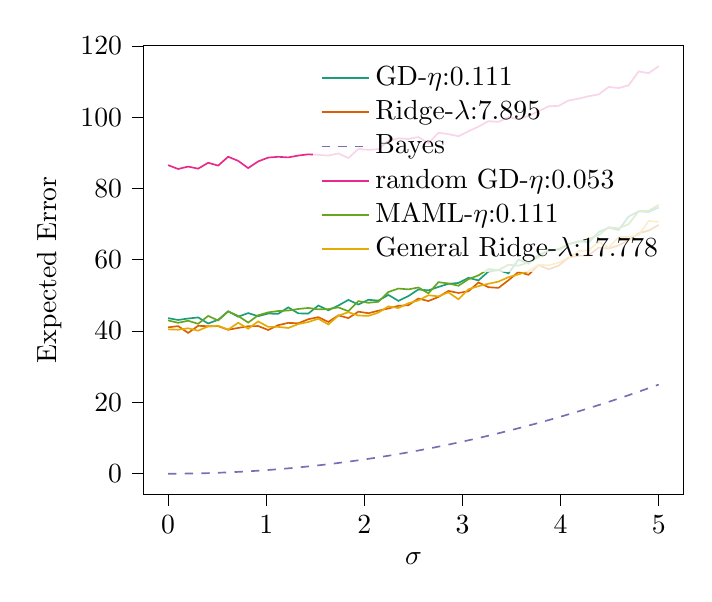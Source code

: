 % This file was created with tikzplotlib v0.10.1.
\begin{tikzpicture}

\definecolor{chocolate217952}{RGB}{217,95,2}
\definecolor{darkcyan27158119}{RGB}{27,158,119}
\definecolor{darkgray176}{RGB}{176,176,176}
\definecolor{deeppink23141138}{RGB}{231,41,138}
\definecolor{lightslategray117112179}{RGB}{117,112,179}
\definecolor{olivedrab10216630}{RGB}{102,166,30}
\definecolor{orange2301712}{RGB}{230,171,2}

\begin{axis}[
legend cell align={left},
legend style={fill opacity=0.8, draw opacity=1, text opacity=1, draw=none},
tick align=outside,
tick pos=left,
x grid style={darkgray176},
xlabel={\(\displaystyle \sigma\)},
xmin=-0.25, xmax=5.25,
xtick style={color=black},
y grid style={darkgray176},
ylabel={Expected Error},
ymin=-5.715, ymax=120.015,
ytick style={color=black}
]
\addplot [semithick, darkcyan27158119]
table {%
0 43.624
0.102 43.114
0.204 43.518
0.306 43.824
0.408 42.126
0.51 43.161
0.612 45.536
0.714 44.033
0.816 45.04
0.918 44.166
1.02 44.913
1.122 44.835
1.224 46.648
1.327 44.968
1.429 44.909
1.531 47.168
1.633 45.821
1.735 47.17
1.837 48.735
1.939 47.452
2.041 48.763
2.143 48.549
2.245 50.14
2.347 48.467
2.449 49.822
2.551 51.663
2.653 51.415
2.755 52.373
2.857 53.251
2.959 53.493
3.061 54.936
3.163 54.204
3.265 56.72
3.367 57.071
3.469 56.2
3.571 60.039
3.673 58.883
3.776 61.377
3.878 62.46
3.98 63.0
4.082 64.451
4.184 65.197
4.286 64.868
4.388 67.774
4.49 69.002
4.592 68.319
4.694 72.134
4.796 73.552
4.898 73.384
5 74.683
};
\addlegendentry{GD-$\eta$:0.111}
\addplot [semithick, chocolate217952]
table {%
0 41.04
0.102 41.392
0.204 39.483
0.306 41.471
0.408 41.364
0.51 41.377
0.612 40.364
0.714 40.882
0.816 41.354
0.918 41.407
1.02 40.301
1.122 41.656
1.224 42.295
1.327 42.182
1.429 43.325
1.531 43.902
1.633 42.557
1.735 44.398
1.837 43.641
1.939 45.438
2.041 45.011
2.143 45.714
2.245 46.335
2.347 47.08
2.449 47.253
2.551 49.121
2.653 48.426
2.755 49.563
2.857 51.262
2.959 50.691
3.061 51.159
3.163 53.63
3.265 52.303
3.367 52.111
3.469 54.25
3.571 56.592
3.673 55.783
3.776 58.513
3.878 57.32
3.98 58.332
4.082 60.603
4.184 61.148
4.286 61.187
4.388 63.42
4.49 63.127
4.592 64.042
4.694 65.477
4.796 67.449
4.898 68.162
5 69.776
};
\addlegendentry{Ridge-$\lambda$:7.895}
\addplot [semithick, lightslategray117112179, dashed]
table {%
0 0
0.102 0.01
0.204 0.042
0.306 0.094
0.408 0.167
0.51 0.26
0.612 0.375
0.714 0.51
0.816 0.666
0.918 0.843
1.02 1.041
1.122 1.26
1.224 1.499
1.327 1.759
1.429 2.04
1.531 2.342
1.633 2.665
1.735 3.008
1.837 3.373
1.939 3.758
2.041 4.164
2.143 4.591
2.245 5.038
2.347 5.507
2.449 5.996
2.551 6.506
2.653 7.037
2.755 7.589
2.857 8.161
2.959 8.754
3.061 9.369
3.163 10.004
3.265 10.659
3.367 11.336
3.469 12.033
3.571 12.752
3.673 13.491
3.776 14.251
3.878 15.031
3.98 15.833
4.082 16.655
4.184 17.498
4.286 18.362
4.388 19.247
4.49 20.153
4.592 21.079
4.694 22.027
4.796 22.995
4.898 23.984
5 24.993
};
\addlegendentry{Bayes}
\addplot [semithick, deeppink23141138]
table {%
0 86.534
0.102 85.455
0.204 86.13
0.306 85.548
0.408 87.2
0.51 86.402
0.612 88.888
0.714 87.733
0.816 85.703
0.918 87.582
1.02 88.65
1.122 88.875
1.224 88.702
1.327 89.223
1.429 89.567
1.531 89.411
1.633 89.211
1.735 89.828
1.837 88.519
1.939 91.093
2.041 90.809
2.143 91.019
2.245 93.355
2.347 94.056
2.449 93.868
2.551 94.419
2.653 92.689
2.755 95.609
2.857 95.231
2.959 94.635
3.061 96.047
3.163 97.319
3.265 98.88
3.367 98.674
3.469 99.968
3.571 99.427
3.673 100.348
3.776 101.651
3.878 103.031
3.98 103.163
4.082 104.66
4.184 105.183
4.286 105.869
4.388 106.366
4.49 108.467
4.592 108.147
4.694 108.937
4.796 112.815
4.898 112.325
5 114.3
};
\addlegendentry{random GD-$\eta$:0.053}
\addplot [semithick, olivedrab10216630]
table {%
0 42.986
0.102 42.319
0.204 42.894
0.306 42.038
0.408 44.252
0.51 42.963
0.612 45.523
0.714 44.259
0.816 42.377
0.918 44.432
1.02 45.243
1.122 45.624
1.224 45.764
1.327 46.199
1.429 46.482
1.531 46.09
1.633 46.166
1.735 46.644
1.837 45.565
1.939 48.401
2.041 47.93
2.143 48.214
2.245 50.949
2.347 51.923
2.449 51.691
2.551 52.224
2.653 50.591
2.755 53.716
2.857 53.359
2.959 52.713
3.061 54.55
3.163 55.633
3.265 57.397
3.367 57.133
3.469 58.602
3.571 58.348
3.673 59.217
3.776 60.785
3.878 62.724
3.98 62.795
4.082 64.328
4.184 64.986
4.286 65.909
4.388 66.891
4.49 69.102
4.592 68.828
4.694 69.982
4.796 73.632
4.898 73.722
5 75.411
};
\addlegendentry{MAML-$\eta$:0.111}
\addplot [semithick, orange2301712]
table {%
0 40.485
0.102 40.382
0.204 40.778
0.306 40.122
0.408 41.304
0.51 41.484
0.612 40.405
0.714 42.332
0.816 40.658
0.918 42.714
1.02 41.178
1.122 41.164
1.224 40.867
1.327 41.965
1.429 42.537
1.531 43.464
1.633 41.857
1.735 44.327
1.837 45.286
1.939 44.366
2.041 44.258
2.143 45.178
2.245 46.937
2.347 46.461
2.449 47.818
2.551 48.589
2.653 50.049
2.755 49.73
2.857 50.852
2.959 48.92
3.061 51.736
3.163 52.599
3.265 53.268
3.367 53.877
3.469 55.123
3.571 55.908
3.673 56.794
3.776 58.57
3.878 58.453
3.98 59.178
4.082 60.607
4.184 62.375
4.286 62.719
4.388 64.982
4.49 63.344
4.592 66.347
4.694 66.412
4.796 66.927
4.898 70.893
5 70.624
};
\addlegendentry{General Ridge-$\lambda$:17.778}
\end{axis}

\end{tikzpicture}
